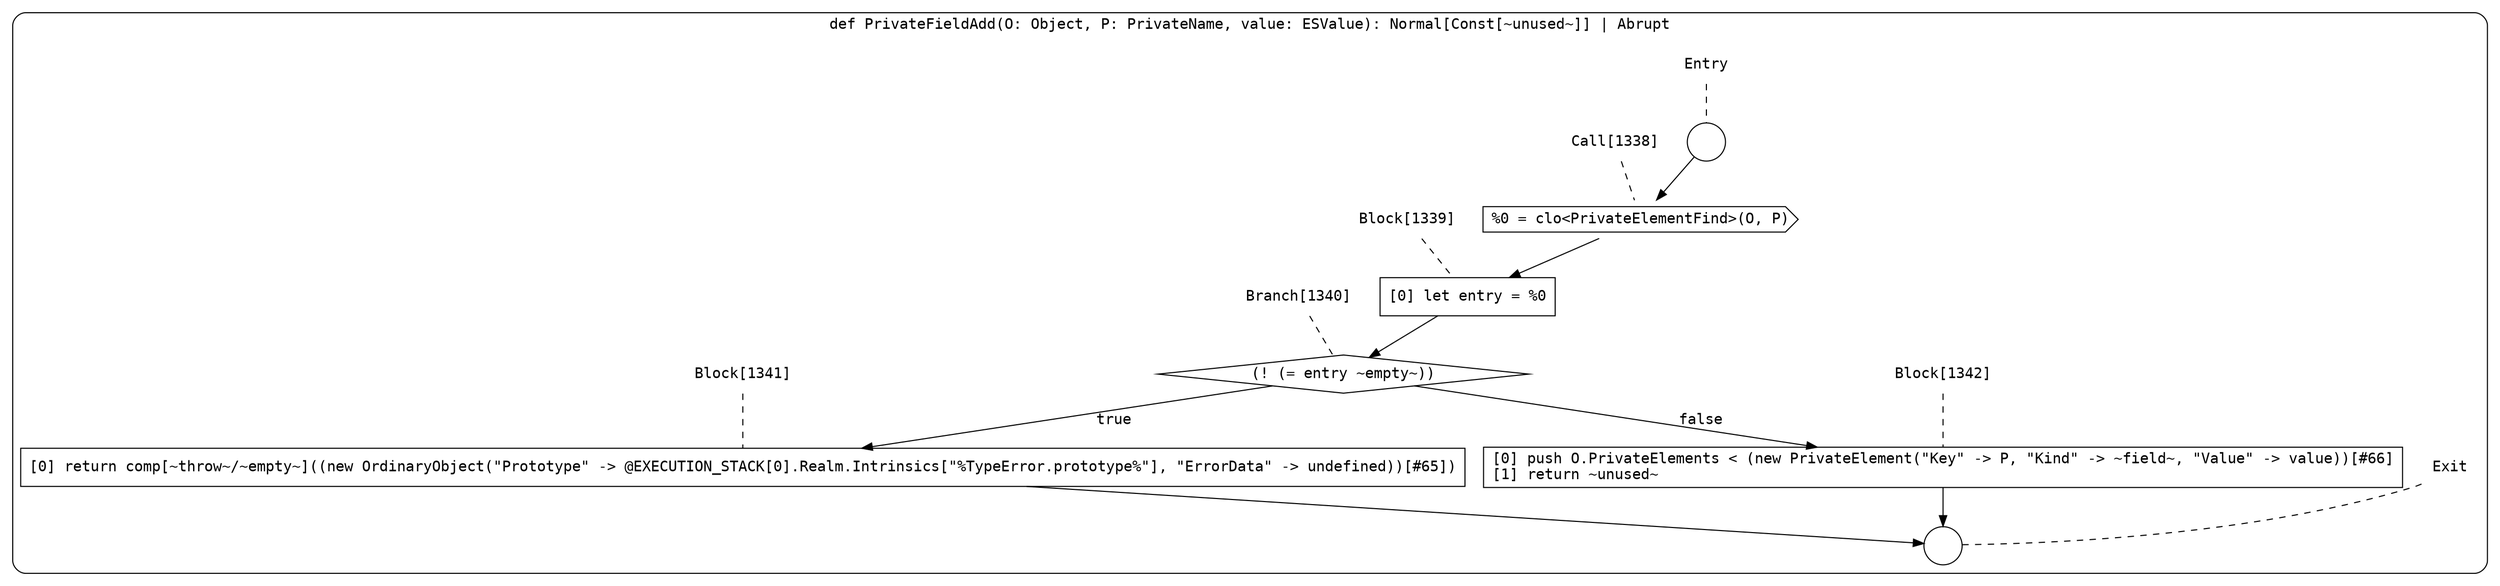 digraph {
  graph [fontname = "Consolas"]
  node [fontname = "Consolas"]
  edge [fontname = "Consolas"]
  subgraph cluster156 {
    label = "def PrivateFieldAdd(O: Object, P: PrivateName, value: ESValue): Normal[Const[~unused~]] | Abrupt"
    style = rounded
    cluster156_entry_name [shape=none, label=<<font color="black">Entry</font>>]
    cluster156_entry_name -> cluster156_entry [arrowhead=none, color="black", style=dashed]
    cluster156_entry [shape=circle label=" " color="black" fillcolor="white" style=filled]
    cluster156_entry -> node1338 [color="black"]
    cluster156_exit_name [shape=none, label=<<font color="black">Exit</font>>]
    cluster156_exit_name -> cluster156_exit [arrowhead=none, color="black", style=dashed]
    cluster156_exit [shape=circle label=" " color="black" fillcolor="white" style=filled]
    node1338_name [shape=none, label=<<font color="black">Call[1338]</font>>]
    node1338_name -> node1338 [arrowhead=none, color="black", style=dashed]
    node1338 [shape=cds, label=<<font color="black">%0 = clo&lt;PrivateElementFind&gt;(O, P)</font>> color="black" fillcolor="white", style=filled]
    node1338 -> node1339 [color="black"]
    node1339_name [shape=none, label=<<font color="black">Block[1339]</font>>]
    node1339_name -> node1339 [arrowhead=none, color="black", style=dashed]
    node1339 [shape=box, label=<<font color="black">[0] let entry = %0<BR ALIGN="LEFT"/></font>> color="black" fillcolor="white", style=filled]
    node1339 -> node1340 [color="black"]
    node1340_name [shape=none, label=<<font color="black">Branch[1340]</font>>]
    node1340_name -> node1340 [arrowhead=none, color="black", style=dashed]
    node1340 [shape=diamond, label=<<font color="black">(! (= entry ~empty~))</font>> color="black" fillcolor="white", style=filled]
    node1340 -> node1341 [label=<<font color="black">true</font>> color="black"]
    node1340 -> node1342 [label=<<font color="black">false</font>> color="black"]
    node1341_name [shape=none, label=<<font color="black">Block[1341]</font>>]
    node1341_name -> node1341 [arrowhead=none, color="black", style=dashed]
    node1341 [shape=box, label=<<font color="black">[0] return comp[~throw~/~empty~]((new OrdinaryObject(&quot;Prototype&quot; -&gt; @EXECUTION_STACK[0].Realm.Intrinsics[&quot;%TypeError.prototype%&quot;], &quot;ErrorData&quot; -&gt; undefined))[#65])<BR ALIGN="LEFT"/></font>> color="black" fillcolor="white", style=filled]
    node1341 -> cluster156_exit [color="black"]
    node1342_name [shape=none, label=<<font color="black">Block[1342]</font>>]
    node1342_name -> node1342 [arrowhead=none, color="black", style=dashed]
    node1342 [shape=box, label=<<font color="black">[0] push O.PrivateElements &lt; (new PrivateElement(&quot;Key&quot; -&gt; P, &quot;Kind&quot; -&gt; ~field~, &quot;Value&quot; -&gt; value))[#66]<BR ALIGN="LEFT"/>[1] return ~unused~<BR ALIGN="LEFT"/></font>> color="black" fillcolor="white", style=filled]
    node1342 -> cluster156_exit [color="black"]
  }
}